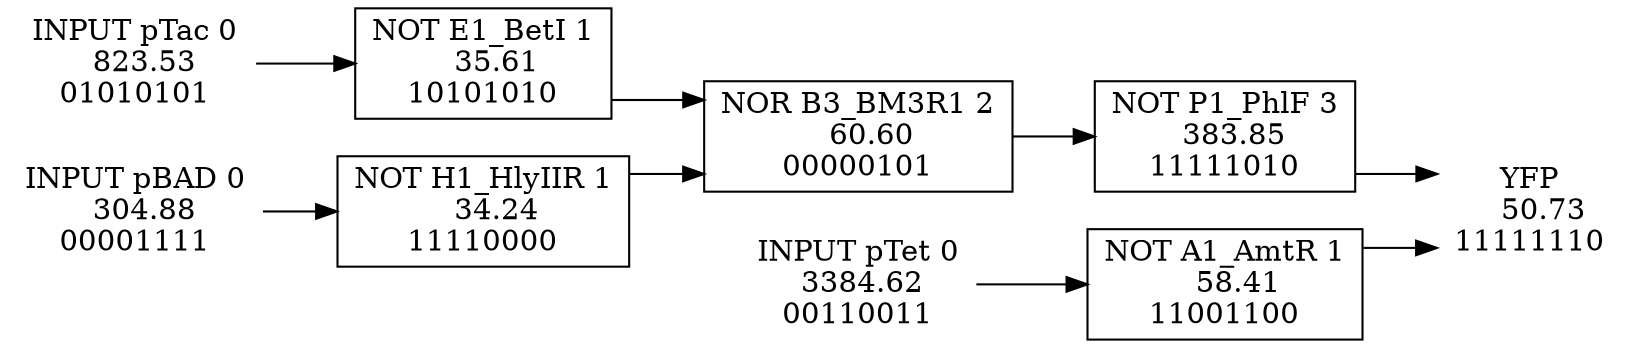 #GRAPHVIZ_OUTPUT 
digraph{ 
rankdir=LR; 
splines=ortho; 
YFP[shape=none,label="YFP\n   50.73\n11111110"]; 
pTac[shape=none,label="INPUT pTac 0\n  823.53\n01010101"]; 
pTet[shape=none,label="INPUT pTet 0\n 3384.62\n00110011"]; 
pBAD[shape=none,label="INPUT pBAD 0\n  304.88\n00001111"]; 
P1_PhlF[shape=box,style=filled,fillcolor=gray100,label="NOT P1_PhlF 3\n  383.85\n11111010"]; 
B3_BM3R1[shape=box,style=filled,fillcolor=gray100,label="NOR B3_BM3R1 2\n   60.60\n00000101"]; 
E1_BetI[shape=box,style=filled,fillcolor=gray100,label="NOT E1_BetI 1\n   35.61\n10101010"]; 
H1_HlyIIR[shape=box,style=filled,fillcolor=gray100,label="NOT H1_HlyIIR 1\n   34.24\n11110000"]; 
A1_AmtR[shape=box,style=filled,fillcolor=gray100,label="NOT A1_AmtR 1\n   58.41\n11001100"]; 
P1_PhlF->YFP; 
A1_AmtR->YFP; 
B3_BM3R1->P1_PhlF; 
E1_BetI->B3_BM3R1; 
H1_HlyIIR->B3_BM3R1; 
pTac->E1_BetI; 
pBAD->H1_HlyIIR; 
pTet->A1_AmtR; 
} 
